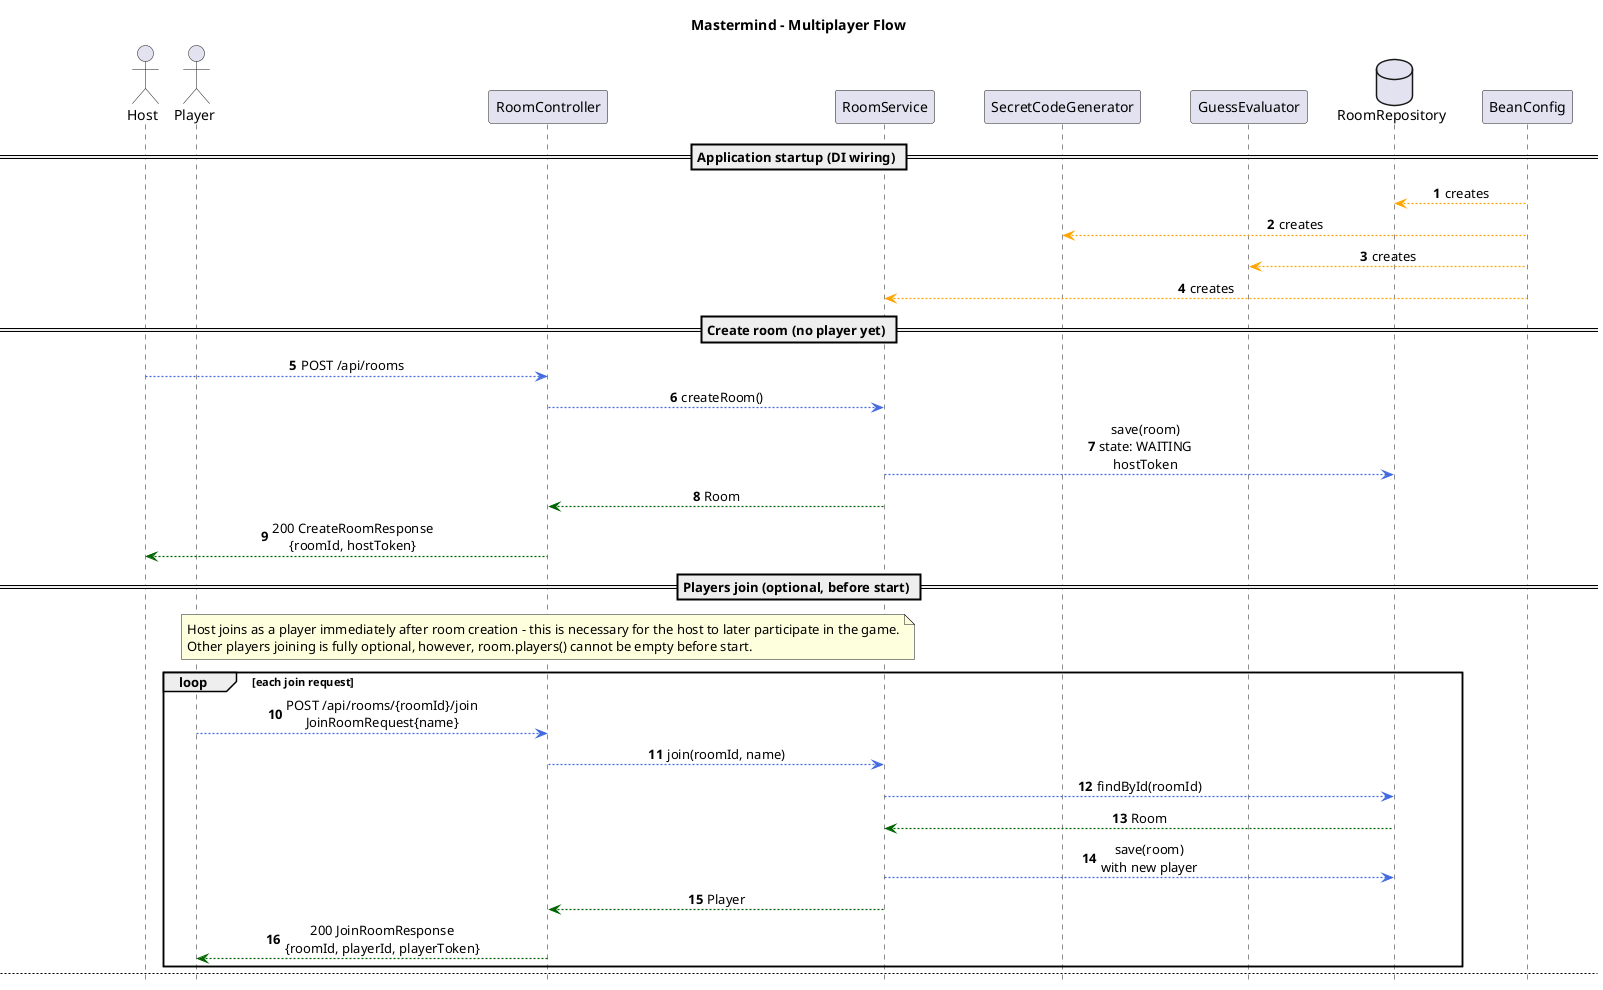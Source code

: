 @startuml
hide footbox
autonumber
title Mastermind - Multiplayer Flow

skinparam ArrowThickness 1.2
skinparam ParticipantPadding 20
skinparam BoxPadding 6
skinparam sequenceMessageAlign center

actor Host
actor Player
participant RoomController
participant RoomService
participant SecretCodeGenerator
participant GuessEvaluator
database RoomRepository
participant BeanConfig

== Application startup (DI wiring) ==
BeanConfig -[#Orange,dotted]-> RoomRepository : creates
BeanConfig -[#Orange,dotted]-> SecretCodeGenerator : creates
BeanConfig -[#Orange,dotted]-> GuessEvaluator : creates
BeanConfig -[#Orange,dotted]-> RoomService : creates

== Create room (no player yet) ==
Host -[#RoyalBlue]-> RoomController : POST /api/rooms
RoomController -[#RoyalBlue]-> RoomService : createRoom()
RoomService -[#RoyalBlue]-> RoomRepository : save(room)\nstate: WAITING\nhostToken
RoomService -[#DarkGreen,dashed]-> RoomController : Room
RoomController -[#DarkGreen,dashed]-> Host : 200 CreateRoomResponse\n{roomId, hostToken}

== Players join (optional, before start) ==
note over RoomController
  Host joins as a player immediately after room creation - this is necessary for the host to later participate in the game.
  Other players joining is fully optional, however, room.players() cannot be empty before start.
end note
loop each join request
  Player -[#RoyalBlue]-> RoomController : POST /api/rooms/{roomId}/join\nJoinRoomRequest{name}
  RoomController -[#RoyalBlue]-> RoomService : join(roomId, name)
  RoomService -[#RoyalBlue]-> RoomRepository : findById(roomId)
  RoomRepository -[#DarkGreen,dashed]-> RoomService : Room
  RoomService -[#RoyalBlue]-> RoomRepository : save(room)\nwith new player
  RoomService -[#DarkGreen,dashed]-> RoomController : Player
  RoomController -[#DarkGreen,dashed]-> Player : 200 JoinRoomResponse\n{roomId, playerId, playerToken}
end

newpage

== Start game (host privilege) ==
Host -[#RoyalBlue]-> RoomController : POST /api/rooms/{roomId}/start\nX-Host-Token: hostToken
RoomController -[#RoyalBlue]-> RoomService : start(roomId, hostToken)
RoomService -[#RoyalBlue]-> RoomRepository : findById(roomId)
RoomRepository -[#DarkGreen,dashed]-> RoomService : Room
RoomService -[#RoyalBlue]-> SecretCodeGenerator : generate()
note over RoomService
  If room.state != WAITING, no-op
  room.players() cannot be empty
end note
RoomService -[#RoyalBlue]-> RoomRepository : **save(room)**\nstartedAt: now\nset state: RUNNING\nstatus: IN_PROGRESS\n^\nfor each room.players()
RoomService -[#DarkGreen,dashed]-> RoomController : Room
RoomController -[#DarkGreen,dashed]-> Player : 200 RoomView (RUNNING)
note over Host
  Host is now just a player in the game.
  Client clears host token from local storage.
end note
destroy Host

newpage

== Guess turns ==
loop each turn
  Player -[#RoyalBlue]-> RoomController : POST /api/rooms/{roomId}/guesses\nX-Player-Id: playerId\nX-Player-Token: playerToken\nGuessRequest{digits}
  RoomController -[#RoyalBlue]-> RoomService : guess(roomId, playerId, playerToken, req.digits)
  RoomService -[#RoyalBlue]-> RoomRepository : findById(roomId)
  RoomRepository -[#DarkGreen,dashed]-> RoomService : Room
  note over RoomService
    Validates room state, player token, player game status
  end note
  RoomService -[#RoyalBlue]-> GuessEvaluator : evaluate(secret, guess)
  GuessEvaluator -[#DarkGreen,dashed]-> RoomService : Feedback
  note over RoomService
      Updates player history, attempts left, status, finishedAt (if applicable)
    end note
  RoomService -[#RoyalBlue]-> RoomRepository : save(room)
  RoomService -[#DarkGreen,dashed]-> RoomController : Room
  RoomController -[#DarkGreen,dashed]-> Player : 200 RoomView (w/ feedback)\n or ↓
end

RoomController -[#DarkGreen,dashed]-> Player : 200 RoomView{status: LOST} - if attemptsLeft == 0 \n or ↓

== Finished game ==
alt WON
  RoomController -[#DarkGreen,dashed]-> Player : 200 RoomView{status: WON}\n room state: FINISHED \n or ↓
else LOST
  RoomController -[#DarkGreen,dashed]-> Player : 200 RoomView{status: LOST}\n room state: FINISHED\n - if room.allFinished()
end

@enduml
